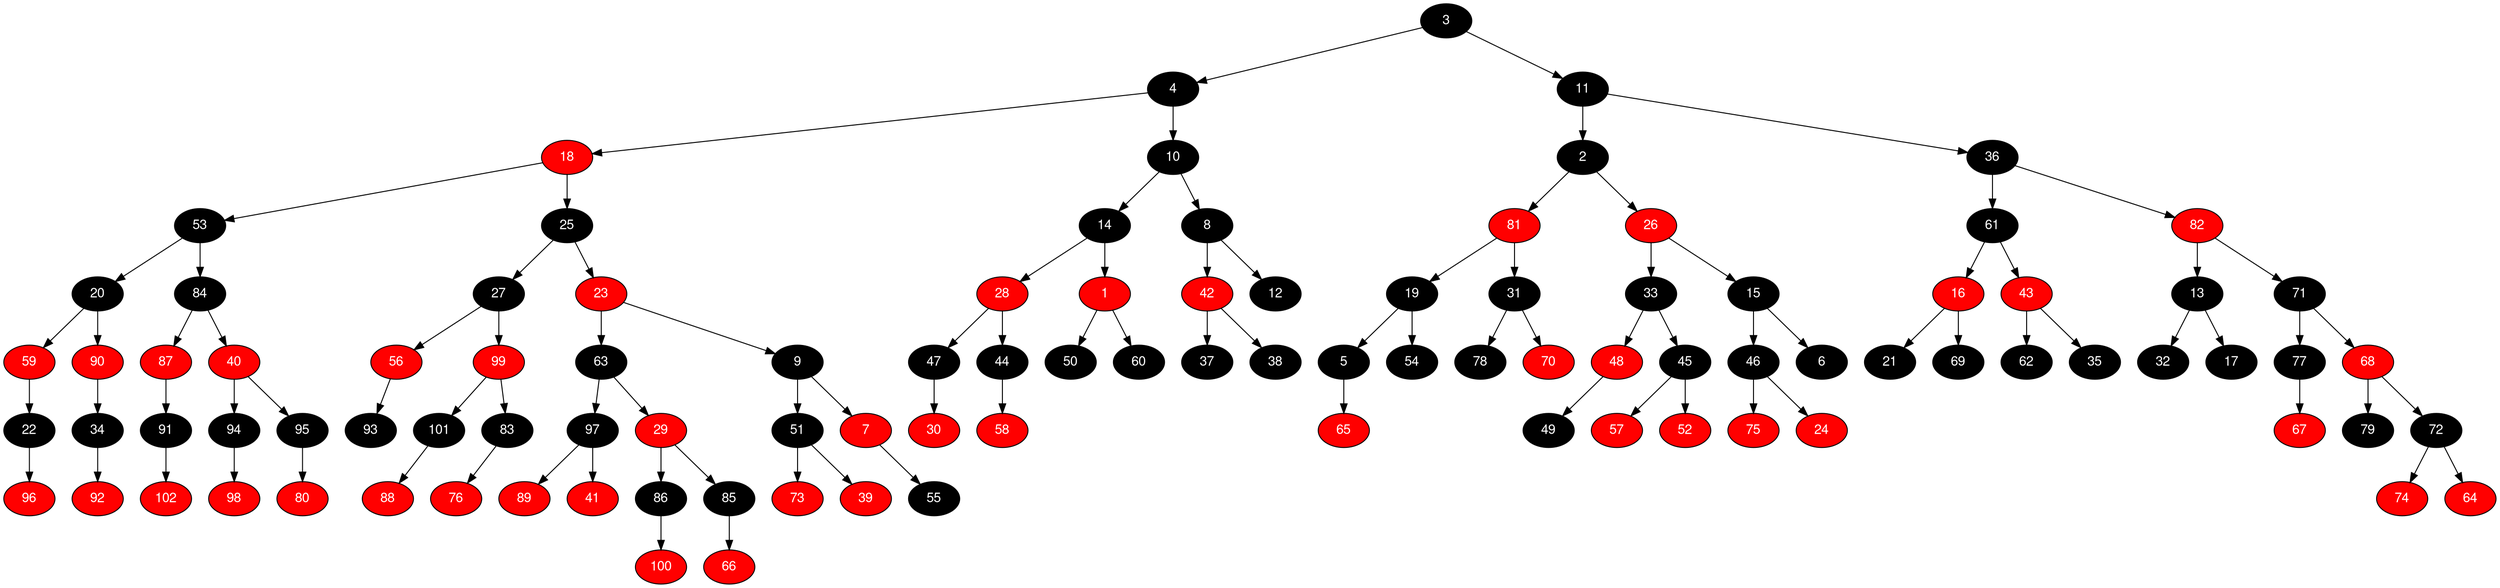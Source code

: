digraph RB_Teste {
	node [fontname="Helvetica,Arial,sans-serif" style="filled"]
	edge [fontname="Helvetica,Arial,sans-serif" color="black"]

	{
		node [fillcolor=" black" fontcolor=" white"] 3 
		node [fillcolor=" black" fontcolor=" white"] 4 
		node [fillcolor=" red" fontcolor=" white"] 18 
		node [fillcolor=" black" fontcolor=" white"] 53 
		node [fillcolor=" black" fontcolor=" white"] 20 
		node [fillcolor=" red" fontcolor=" white"] 59 
		node [fillcolor=" black" fontcolor=" white"] 22 
		node [fillcolor=" red" fontcolor=" white"] 96 
		node [fillcolor=" red" fontcolor=" white"] 90 
		node [fillcolor=" black" fontcolor=" white"] 34 
		node [fillcolor=" red" fontcolor=" white"] 92 
		node [fillcolor=" black" fontcolor=" white"] 84 
		node [fillcolor=" red" fontcolor=" white"] 87 
		node [fillcolor=" black" fontcolor=" white"] 91 
		node [fillcolor=" red" fontcolor=" white"] 102 
		node [fillcolor=" red" fontcolor=" white"] 40 
		node [fillcolor=" black" fontcolor=" white"] 94 
		node [fillcolor=" red" fontcolor=" white"] 98 
		node [fillcolor=" black" fontcolor=" white"] 95 
		node [fillcolor=" red" fontcolor=" white"] 80 
		node [fillcolor=" black" fontcolor=" white"] 25 
		node [fillcolor=" black" fontcolor=" white"] 27 
		node [fillcolor=" red" fontcolor=" white"] 56 
		node [fillcolor=" black" fontcolor=" white"] 93 
		node [fillcolor=" red" fontcolor=" white"] 99 
		node [fillcolor=" black" fontcolor=" white"] 101 
		node [fillcolor=" red" fontcolor=" white"] 88 
		node [fillcolor=" black" fontcolor=" white"] 83 
		node [fillcolor=" red" fontcolor=" white"] 76 
		node [fillcolor=" red" fontcolor=" white"] 23 
		node [fillcolor=" black" fontcolor=" white"] 63 
		node [fillcolor=" black" fontcolor=" white"] 97 
		node [fillcolor=" red" fontcolor=" white"] 89 
		node [fillcolor=" red" fontcolor=" white"] 41 
		node [fillcolor=" red" fontcolor=" white"] 29 
		node [fillcolor=" black" fontcolor=" white"] 86 
		node [fillcolor=" red" fontcolor=" white"] 100 
		node [fillcolor=" black" fontcolor=" white"] 85 
		node [fillcolor=" red" fontcolor=" white"] 66 
		node [fillcolor=" black" fontcolor=" white"] 9 
		node [fillcolor=" black" fontcolor=" white"] 51 
		node [fillcolor=" red" fontcolor=" white"] 73 
		node [fillcolor=" red" fontcolor=" white"] 39 
		node [fillcolor=" red" fontcolor=" white"] 7 
		node [fillcolor=" black" fontcolor=" white"] 55 
		node [fillcolor=" black" fontcolor=" white"] 10 
		node [fillcolor=" black" fontcolor=" white"] 14 
		node [fillcolor=" red" fontcolor=" white"] 28 
		node [fillcolor=" black" fontcolor=" white"] 47 
		node [fillcolor=" red" fontcolor=" white"] 30 
		node [fillcolor=" black" fontcolor=" white"] 44 
		node [fillcolor=" red" fontcolor=" white"] 58 
		node [fillcolor=" red" fontcolor=" white"] 1 
		node [fillcolor=" black" fontcolor=" white"] 50 
		node [fillcolor=" black" fontcolor=" white"] 60 
		node [fillcolor=" black" fontcolor=" white"] 8 
		node [fillcolor=" red" fontcolor=" white"] 42 
		node [fillcolor=" black" fontcolor=" white"] 37 
		node [fillcolor=" black" fontcolor=" white"] 38 
		node [fillcolor=" black" fontcolor=" white"] 12 
		node [fillcolor=" black" fontcolor=" white"] 11 
		node [fillcolor=" black" fontcolor=" white"] 2 
		node [fillcolor=" red" fontcolor=" white"] 81 
		node [fillcolor=" black" fontcolor=" white"] 19 
		node [fillcolor=" black" fontcolor=" white"] 5 
		node [fillcolor=" red" fontcolor=" white"] 65 
		node [fillcolor=" black" fontcolor=" white"] 54 
		node [fillcolor=" black" fontcolor=" white"] 31 
		node [fillcolor=" black" fontcolor=" white"] 78 
		node [fillcolor=" red" fontcolor=" white"] 70 
		node [fillcolor=" red" fontcolor=" white"] 26 
		node [fillcolor=" black" fontcolor=" white"] 33 
		node [fillcolor=" red" fontcolor=" white"] 48 
		node [fillcolor=" black" fontcolor=" white"] 49 
		node [fillcolor=" black" fontcolor=" white"] 45 
		node [fillcolor=" red" fontcolor=" white"] 57 
		node [fillcolor=" red" fontcolor=" white"] 52 
		node [fillcolor=" black" fontcolor=" white"] 15 
		node [fillcolor=" black" fontcolor=" white"] 46 
		node [fillcolor=" red" fontcolor=" white"] 75 
		node [fillcolor=" red" fontcolor=" white"] 24 
		node [fillcolor=" black" fontcolor=" white"] 6 
		node [fillcolor=" black" fontcolor=" white"] 36 
		node [fillcolor=" black" fontcolor=" white"] 61 
		node [fillcolor=" red" fontcolor=" white"] 16 
		node [fillcolor=" black" fontcolor=" white"] 21 
		node [fillcolor=" black" fontcolor=" white"] 69 
		node [fillcolor=" red" fontcolor=" white"] 43 
		node [fillcolor=" black" fontcolor=" white"] 62 
		node [fillcolor=" black" fontcolor=" white"] 35 
		node [fillcolor=" red" fontcolor=" white"] 82 
		node [fillcolor=" black" fontcolor=" white"] 13 
		node [fillcolor=" black" fontcolor=" white"] 32 
		node [fillcolor=" black" fontcolor=" white"] 17 
		node [fillcolor=" black" fontcolor=" white"] 71 
		node [fillcolor=" black" fontcolor=" white"] 77 
		node [fillcolor=" red" fontcolor=" white"] 67 
		node [fillcolor=" red" fontcolor=" white"] 68 
		node [fillcolor=" black" fontcolor=" white"] 79 
		node [fillcolor=" black" fontcolor=" white"] 72 
		node [fillcolor=" red" fontcolor=" white"] 74 
		node [fillcolor=" red" fontcolor=" white"] 64 
	}

	3 -> 4 
	3 -> 11 
	4 -> 18 
	4 -> 10 
	18 -> 53 
	18 -> 25 
	53 -> 20 
	53 -> 84 
	20 -> 59 
	20 -> 90 
	59 -> 22 
	22 -> 96 
	90 -> 34 
	34 -> 92 
	84 -> 87 
	84 -> 40 
	87 -> 91 
	91 -> 102 
	40 -> 94 
	40 -> 95 
	94 -> 98 
	95 -> 80 
	25 -> 27 
	25 -> 23 
	27 -> 56 
	27 -> 99 
	56 -> 93 
	99 -> 101 
	99 -> 83 
	101 -> 88 
	83 -> 76 
	23 -> 63 
	23 -> 9 
	63 -> 97 
	63 -> 29 
	97 -> 89 
	97 -> 41 
	29 -> 86 
	29 -> 85 
	86 -> 100 
	85 -> 66 
	9 -> 51 
	9 -> 7 
	51 -> 73 
	51 -> 39 
	7 -> 55 
	10 -> 14 
	10 -> 8 
	14 -> 28 
	14 -> 1 
	28 -> 47 
	28 -> 44 
	47 -> 30 
	44 -> 58 
	1 -> 50 
	1 -> 60 
	8 -> 42 
	8 -> 12 
	42 -> 37 
	42 -> 38 
	11 -> 2 
	11 -> 36 
	2 -> 81 
	2 -> 26 
	81 -> 19 
	81 -> 31 
	19 -> 5 
	19 -> 54 
	5 -> 65 
	31 -> 78 
	31 -> 70 
	26 -> 33 
	26 -> 15 
	33 -> 48 
	33 -> 45 
	48 -> 49 
	45 -> 57 
	45 -> 52 
	15 -> 46 
	15 -> 6 
	46 -> 75 
	46 -> 24 
	36 -> 61 
	36 -> 82 
	61 -> 16 
	61 -> 43 
	16 -> 21 
	16 -> 69 
	43 -> 62 
	43 -> 35 
	82 -> 13 
	82 -> 71 
	13 -> 32 
	13 -> 17 
	71 -> 77 
	71 -> 68 
	77 -> 67 
	68 -> 79 
	68 -> 72 
	72 -> 74 
	72 -> 64 
}
